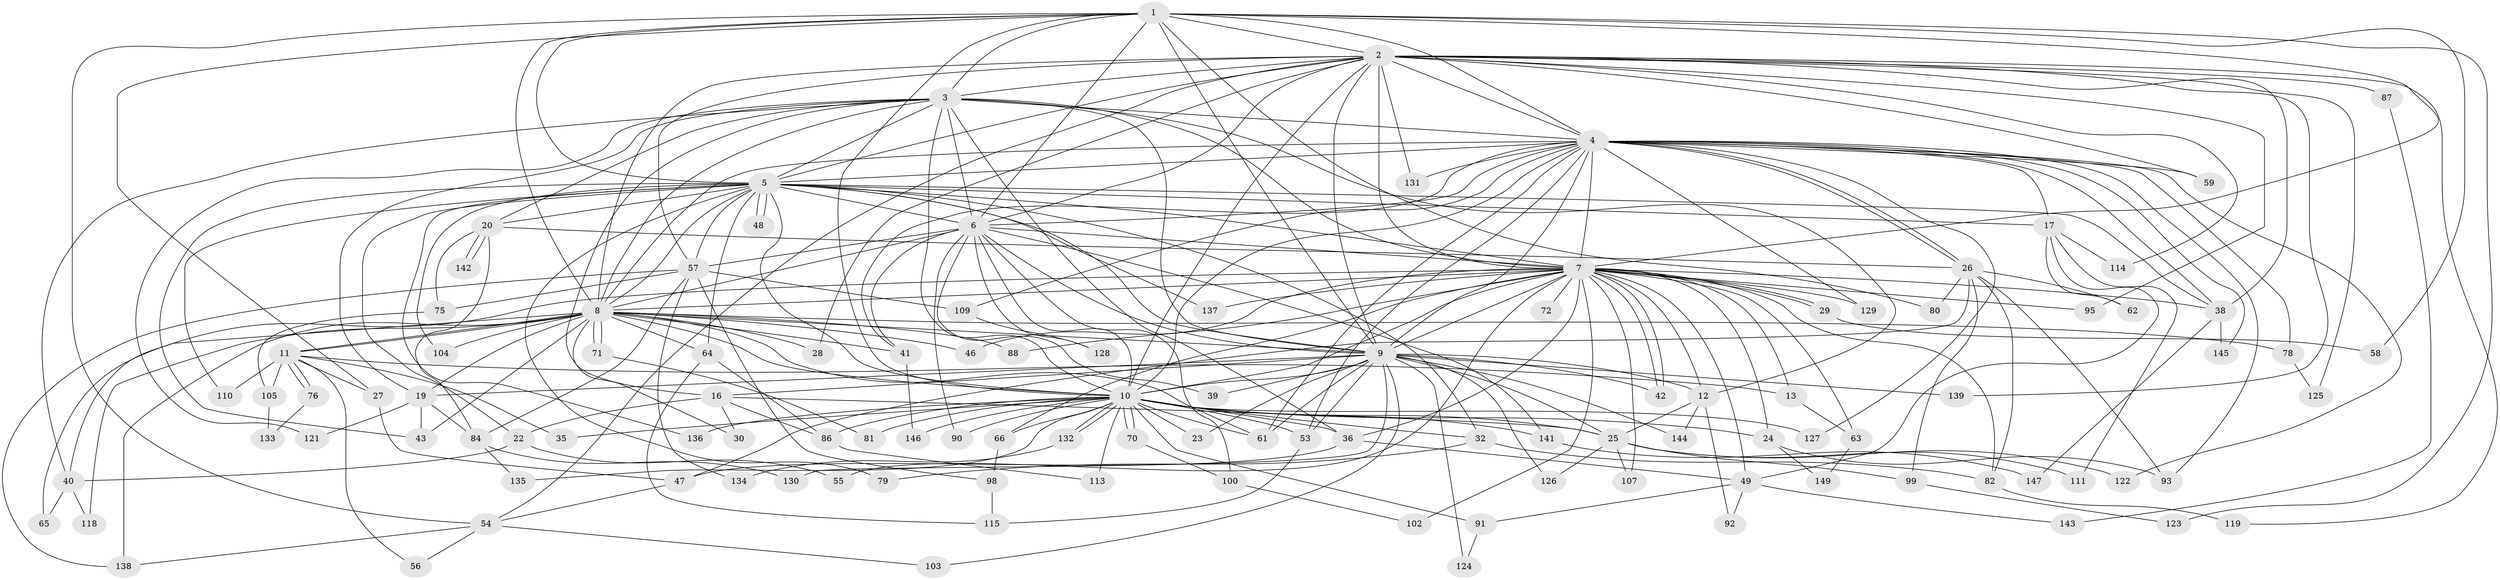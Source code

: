// original degree distribution, {15: 0.006711409395973154, 22: 0.013422818791946308, 18: 0.006711409395973154, 26: 0.013422818791946308, 23: 0.006711409395973154, 17: 0.006711409395973154, 31: 0.006711409395973154, 32: 0.006711409395973154, 10: 0.006711409395973154, 6: 0.040268456375838924, 3: 0.2080536912751678, 7: 0.013422818791946308, 5: 0.03355704697986577, 4: 0.10067114093959731, 8: 0.020134228187919462, 2: 0.5100671140939598}
// Generated by graph-tools (version 1.1) at 2025/11/02/27/25 16:11:07]
// undirected, 114 vertices, 276 edges
graph export_dot {
graph [start="1"]
  node [color=gray90,style=filled];
  1 [super="+44"];
  2 [super="+21"];
  3 [super="+31"];
  4 [super="+120"];
  5 [super="+15"];
  6 [super="+106"];
  7 [super="+33"];
  8 [super="+14"];
  9 [super="+52"];
  10 [super="+68"];
  11 [super="+18"];
  12 [super="+73"];
  13;
  16 [super="+34"];
  17 [super="+37"];
  19 [super="+97"];
  20 [super="+101"];
  22;
  23;
  24;
  25 [super="+108"];
  26 [super="+45"];
  27 [super="+83"];
  28;
  29;
  30;
  32;
  35;
  36 [super="+94"];
  38 [super="+85"];
  39;
  40 [super="+51"];
  41;
  42;
  43 [super="+117"];
  46;
  47;
  48;
  49 [super="+50"];
  53 [super="+60"];
  54 [super="+74"];
  55;
  56;
  57 [super="+69"];
  58;
  59;
  61 [super="+67"];
  62;
  63;
  64 [super="+89"];
  65;
  66;
  70;
  71 [super="+77"];
  72;
  75;
  76;
  78;
  79;
  80;
  81;
  82 [super="+116"];
  84 [super="+112"];
  86;
  87;
  88;
  90;
  91;
  92;
  93 [super="+96"];
  95;
  98;
  99;
  100;
  102;
  103;
  104;
  105;
  107;
  109;
  110;
  111;
  113;
  114;
  115 [super="+140"];
  118;
  119;
  121;
  122;
  123;
  124;
  125;
  126;
  127;
  128;
  129;
  130;
  131;
  132;
  133;
  134;
  135;
  136;
  137;
  138 [super="+148"];
  139;
  141;
  142;
  143;
  144;
  145;
  146;
  147;
  149;
  1 -- 2 [weight=2];
  1 -- 3;
  1 -- 4;
  1 -- 5;
  1 -- 6;
  1 -- 7;
  1 -- 8;
  1 -- 9;
  1 -- 10;
  1 -- 27;
  1 -- 58;
  1 -- 80;
  1 -- 123;
  1 -- 54;
  2 -- 3;
  2 -- 4 [weight=2];
  2 -- 5 [weight=2];
  2 -- 6;
  2 -- 7;
  2 -- 8;
  2 -- 9;
  2 -- 10;
  2 -- 28;
  2 -- 54;
  2 -- 57;
  2 -- 59;
  2 -- 87 [weight=2];
  2 -- 95;
  2 -- 114;
  2 -- 119;
  2 -- 125;
  2 -- 131;
  2 -- 139;
  2 -- 38;
  3 -- 4;
  3 -- 5;
  3 -- 6;
  3 -- 7 [weight=2];
  3 -- 8;
  3 -- 9;
  3 -- 10;
  3 -- 12;
  3 -- 16;
  3 -- 20 [weight=2];
  3 -- 36;
  3 -- 40;
  3 -- 121;
  3 -- 19;
  4 -- 5;
  4 -- 6;
  4 -- 7;
  4 -- 8;
  4 -- 9;
  4 -- 10;
  4 -- 26;
  4 -- 26;
  4 -- 41;
  4 -- 53;
  4 -- 59;
  4 -- 61;
  4 -- 78;
  4 -- 93;
  4 -- 109;
  4 -- 122;
  4 -- 127;
  4 -- 129;
  4 -- 131;
  4 -- 145;
  4 -- 38;
  4 -- 17;
  5 -- 6;
  5 -- 7;
  5 -- 8;
  5 -- 9;
  5 -- 10;
  5 -- 17 [weight=2];
  5 -- 20;
  5 -- 22;
  5 -- 32;
  5 -- 48;
  5 -- 48;
  5 -- 64;
  5 -- 79;
  5 -- 104;
  5 -- 110;
  5 -- 137;
  5 -- 136;
  5 -- 43;
  5 -- 57;
  5 -- 38;
  6 -- 7;
  6 -- 8 [weight=2];
  6 -- 9;
  6 -- 10;
  6 -- 39;
  6 -- 57;
  6 -- 90;
  6 -- 100;
  6 -- 128;
  6 -- 141;
  6 -- 41;
  7 -- 8 [weight=2];
  7 -- 9;
  7 -- 10;
  7 -- 13;
  7 -- 24;
  7 -- 29;
  7 -- 29;
  7 -- 36;
  7 -- 38;
  7 -- 42;
  7 -- 42;
  7 -- 46;
  7 -- 55;
  7 -- 63;
  7 -- 66;
  7 -- 72 [weight=2];
  7 -- 95;
  7 -- 102;
  7 -- 129;
  7 -- 137;
  7 -- 82;
  7 -- 107;
  7 -- 88;
  7 -- 40;
  7 -- 49;
  7 -- 12;
  8 -- 9;
  8 -- 10;
  8 -- 11 [weight=2];
  8 -- 11;
  8 -- 28;
  8 -- 30;
  8 -- 41;
  8 -- 43;
  8 -- 61;
  8 -- 64;
  8 -- 71 [weight=2];
  8 -- 71;
  8 -- 78;
  8 -- 88;
  8 -- 104;
  8 -- 118;
  8 -- 65;
  8 -- 19;
  8 -- 138;
  8 -- 46;
  9 -- 10;
  9 -- 12;
  9 -- 16;
  9 -- 19;
  9 -- 23;
  9 -- 39;
  9 -- 103;
  9 -- 124;
  9 -- 126;
  9 -- 144;
  9 -- 42;
  9 -- 139;
  9 -- 130;
  9 -- 61;
  9 -- 25;
  9 -- 53;
  10 -- 23;
  10 -- 24;
  10 -- 25;
  10 -- 32;
  10 -- 35;
  10 -- 53;
  10 -- 66;
  10 -- 70;
  10 -- 70;
  10 -- 81;
  10 -- 86;
  10 -- 90;
  10 -- 91;
  10 -- 113;
  10 -- 127;
  10 -- 132;
  10 -- 132;
  10 -- 135;
  10 -- 136;
  10 -- 141;
  10 -- 146;
  10 -- 61;
  10 -- 36;
  11 -- 13;
  11 -- 27;
  11 -- 35;
  11 -- 56;
  11 -- 76;
  11 -- 76;
  11 -- 105;
  11 -- 110;
  12 -- 25;
  12 -- 92;
  12 -- 144;
  13 -- 63;
  16 -- 22;
  16 -- 30;
  16 -- 86;
  16 -- 25;
  17 -- 62;
  17 -- 49;
  17 -- 114;
  17 -- 111;
  19 -- 43;
  19 -- 121;
  19 -- 84;
  20 -- 75;
  20 -- 84;
  20 -- 142;
  20 -- 142;
  20 -- 26;
  22 -- 40;
  22 -- 55;
  24 -- 93;
  24 -- 149;
  25 -- 99;
  25 -- 107;
  25 -- 122;
  25 -- 126;
  25 -- 111;
  26 -- 99;
  26 -- 47;
  26 -- 80;
  26 -- 82;
  26 -- 93;
  26 -- 62;
  27 -- 47;
  29 -- 58;
  32 -- 79;
  32 -- 82;
  36 -- 47;
  36 -- 49;
  38 -- 147;
  38 -- 145;
  40 -- 118;
  40 -- 65;
  41 -- 146;
  47 -- 54;
  49 -- 91;
  49 -- 92;
  49 -- 143;
  53 -- 115;
  54 -- 56;
  54 -- 103;
  54 -- 138;
  57 -- 134;
  57 -- 98;
  57 -- 84;
  57 -- 138;
  57 -- 75;
  57 -- 109;
  63 -- 149;
  64 -- 115;
  64 -- 86;
  66 -- 98;
  70 -- 100;
  71 -- 81;
  75 -- 105;
  76 -- 133;
  78 -- 125;
  82 -- 119;
  84 -- 130;
  84 -- 135;
  86 -- 113;
  87 -- 143;
  91 -- 124;
  98 -- 115;
  99 -- 123;
  100 -- 102;
  105 -- 133;
  109 -- 128;
  132 -- 134;
  141 -- 147;
}
